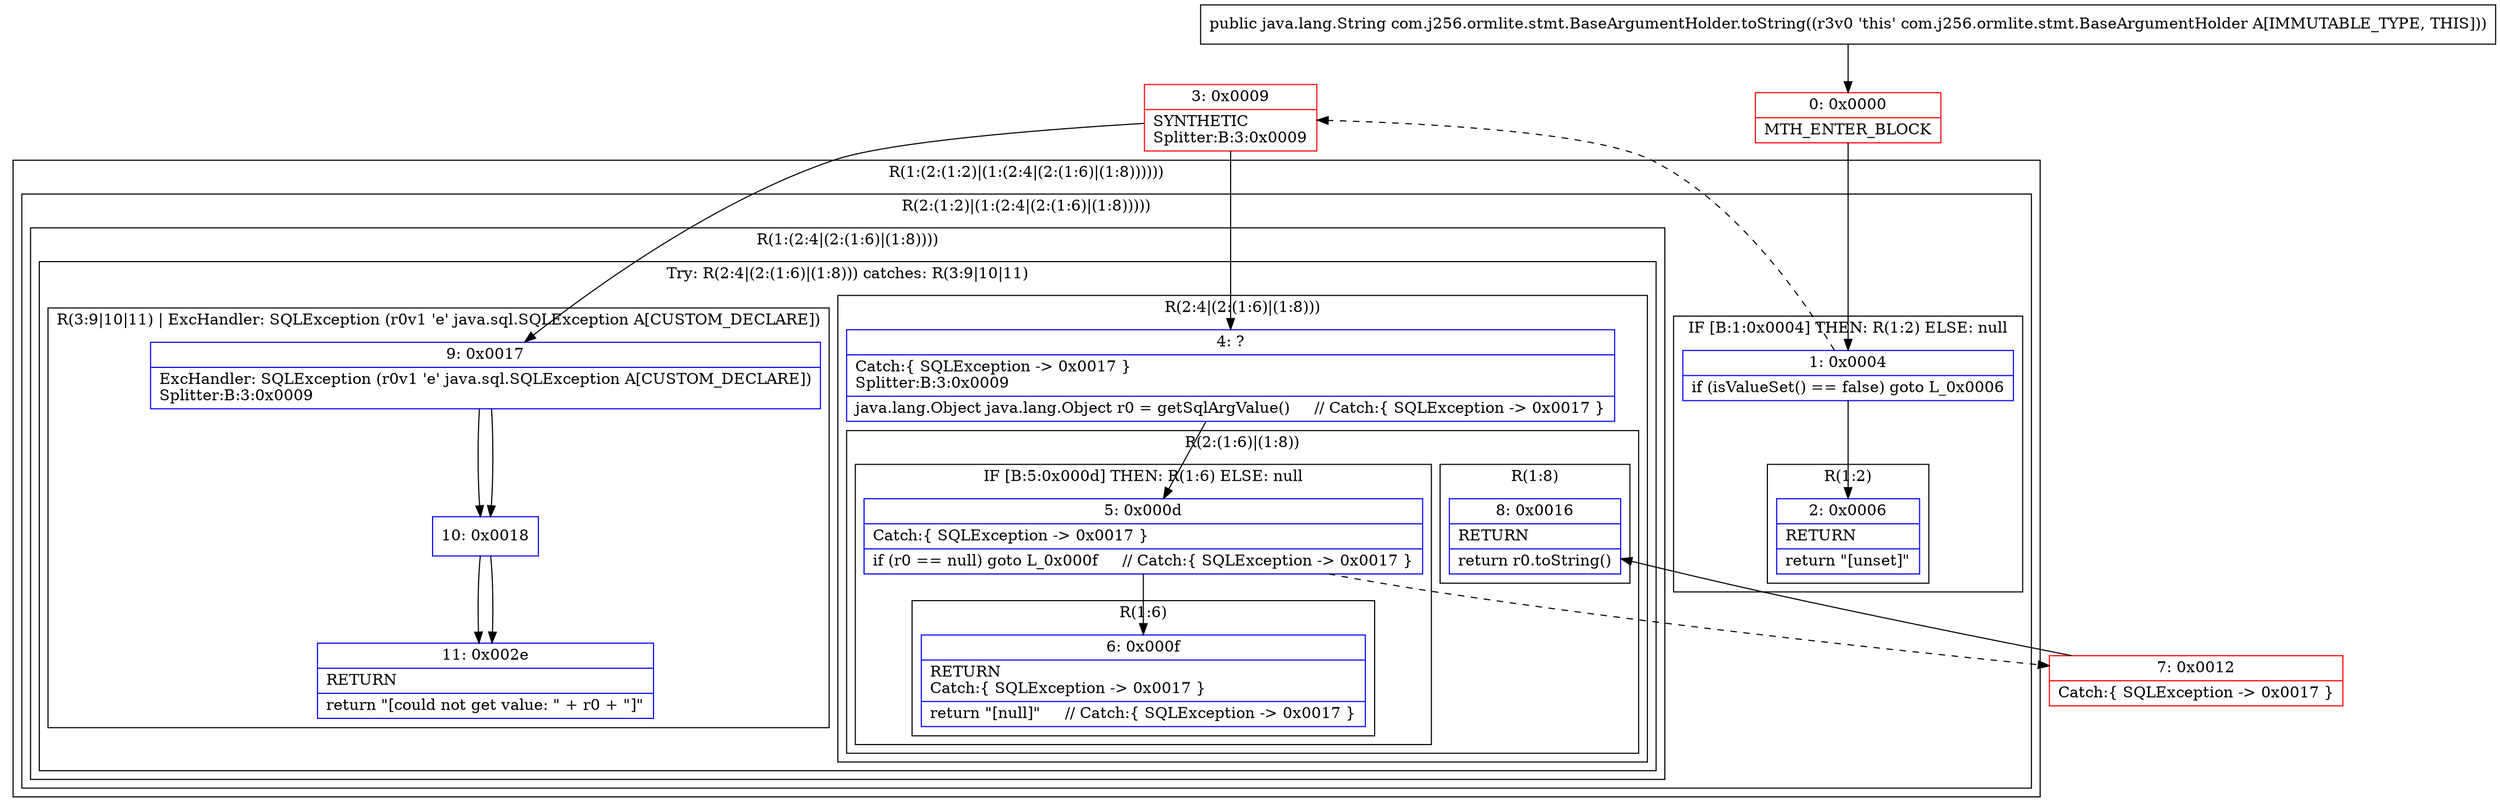 digraph "CFG forcom.j256.ormlite.stmt.BaseArgumentHolder.toString()Ljava\/lang\/String;" {
subgraph cluster_Region_1594119363 {
label = "R(1:(2:(1:2)|(1:(2:4|(2:(1:6)|(1:8))))))";
node [shape=record,color=blue];
subgraph cluster_Region_480140093 {
label = "R(2:(1:2)|(1:(2:4|(2:(1:6)|(1:8)))))";
node [shape=record,color=blue];
subgraph cluster_IfRegion_326103410 {
label = "IF [B:1:0x0004] THEN: R(1:2) ELSE: null";
node [shape=record,color=blue];
Node_1 [shape=record,label="{1\:\ 0x0004|if (isValueSet() == false) goto L_0x0006\l}"];
subgraph cluster_Region_1709821565 {
label = "R(1:2)";
node [shape=record,color=blue];
Node_2 [shape=record,label="{2\:\ 0x0006|RETURN\l|return \"[unset]\"\l}"];
}
}
subgraph cluster_Region_414596175 {
label = "R(1:(2:4|(2:(1:6)|(1:8))))";
node [shape=record,color=blue];
subgraph cluster_TryCatchRegion_1990183895 {
label = "Try: R(2:4|(2:(1:6)|(1:8))) catches: R(3:9|10|11)";
node [shape=record,color=blue];
subgraph cluster_Region_1877345519 {
label = "R(2:4|(2:(1:6)|(1:8)))";
node [shape=record,color=blue];
Node_4 [shape=record,label="{4\:\ ?|Catch:\{ SQLException \-\> 0x0017 \}\lSplitter:B:3:0x0009\l|java.lang.Object java.lang.Object r0 = getSqlArgValue()     \/\/ Catch:\{ SQLException \-\> 0x0017 \}\l}"];
subgraph cluster_Region_446119959 {
label = "R(2:(1:6)|(1:8))";
node [shape=record,color=blue];
subgraph cluster_IfRegion_781331314 {
label = "IF [B:5:0x000d] THEN: R(1:6) ELSE: null";
node [shape=record,color=blue];
Node_5 [shape=record,label="{5\:\ 0x000d|Catch:\{ SQLException \-\> 0x0017 \}\l|if (r0 == null) goto L_0x000f     \/\/ Catch:\{ SQLException \-\> 0x0017 \}\l}"];
subgraph cluster_Region_833023774 {
label = "R(1:6)";
node [shape=record,color=blue];
Node_6 [shape=record,label="{6\:\ 0x000f|RETURN\lCatch:\{ SQLException \-\> 0x0017 \}\l|return \"[null]\"     \/\/ Catch:\{ SQLException \-\> 0x0017 \}\l}"];
}
}
subgraph cluster_Region_11434283 {
label = "R(1:8)";
node [shape=record,color=blue];
Node_8 [shape=record,label="{8\:\ 0x0016|RETURN\l|return r0.toString()\l}"];
}
}
}
subgraph cluster_Region_408680737 {
label = "R(3:9|10|11) | ExcHandler: SQLException (r0v1 'e' java.sql.SQLException A[CUSTOM_DECLARE])\l";
node [shape=record,color=blue];
Node_9 [shape=record,label="{9\:\ 0x0017|ExcHandler: SQLException (r0v1 'e' java.sql.SQLException A[CUSTOM_DECLARE])\lSplitter:B:3:0x0009\l}"];
Node_10 [shape=record,label="{10\:\ 0x0018}"];
Node_11 [shape=record,label="{11\:\ 0x002e|RETURN\l|return \"[could not get value: \" + r0 + \"]\"\l}"];
}
}
}
}
}
subgraph cluster_Region_408680737 {
label = "R(3:9|10|11) | ExcHandler: SQLException (r0v1 'e' java.sql.SQLException A[CUSTOM_DECLARE])\l";
node [shape=record,color=blue];
Node_9 [shape=record,label="{9\:\ 0x0017|ExcHandler: SQLException (r0v1 'e' java.sql.SQLException A[CUSTOM_DECLARE])\lSplitter:B:3:0x0009\l}"];
Node_10 [shape=record,label="{10\:\ 0x0018}"];
Node_11 [shape=record,label="{11\:\ 0x002e|RETURN\l|return \"[could not get value: \" + r0 + \"]\"\l}"];
}
Node_0 [shape=record,color=red,label="{0\:\ 0x0000|MTH_ENTER_BLOCK\l}"];
Node_3 [shape=record,color=red,label="{3\:\ 0x0009|SYNTHETIC\lSplitter:B:3:0x0009\l}"];
Node_7 [shape=record,color=red,label="{7\:\ 0x0012|Catch:\{ SQLException \-\> 0x0017 \}\l}"];
MethodNode[shape=record,label="{public java.lang.String com.j256.ormlite.stmt.BaseArgumentHolder.toString((r3v0 'this' com.j256.ormlite.stmt.BaseArgumentHolder A[IMMUTABLE_TYPE, THIS])) }"];
MethodNode -> Node_0;
Node_1 -> Node_2;
Node_1 -> Node_3[style=dashed];
Node_4 -> Node_5;
Node_5 -> Node_6;
Node_5 -> Node_7[style=dashed];
Node_9 -> Node_10;
Node_10 -> Node_11;
Node_9 -> Node_10;
Node_10 -> Node_11;
Node_0 -> Node_1;
Node_3 -> Node_4;
Node_3 -> Node_9;
Node_7 -> Node_8;
}

